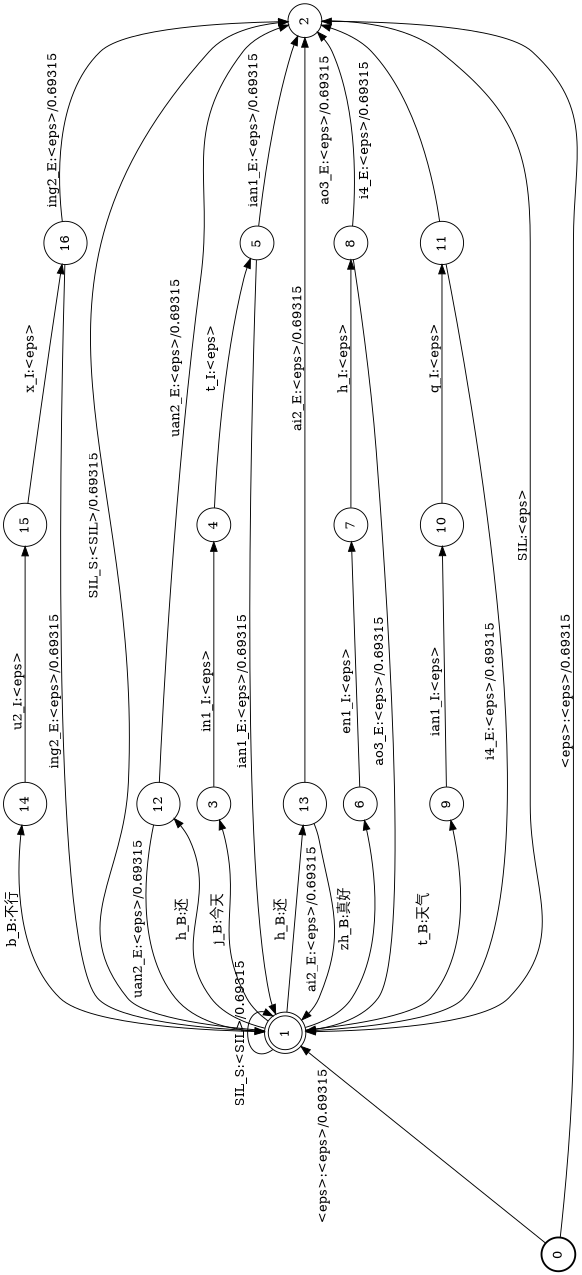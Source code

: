 digraph FST {
rankdir = LR;
size = "8.5,11";
label = "";
center = 1;
orientation = Landscape;
ranksep = "0.4";
nodesep = "0.25";
0 [label = "0", shape = circle, style = bold, fontsize = 14]
	0 -> 1 [label = "<eps>:<eps>/0.69315", fontsize = 14];
	0 -> 2 [label = "<eps>:<eps>/0.69315", fontsize = 14];
1 [label = "1", shape = doublecircle, style = solid, fontsize = 14]
	1 -> 1 [label = "SIL_S:<SIL>/0.69315", fontsize = 14];
	1 -> 2 [label = "SIL_S:<SIL>/0.69315", fontsize = 14];
	1 -> 14 [label = "b_B:不行", fontsize = 14];
	1 -> 3 [label = "j_B:今天", fontsize = 14];
	1 -> 9 [label = "t_B:天气", fontsize = 14];
	1 -> 6 [label = "zh_B:真好", fontsize = 14];
	1 -> 12 [label = "h_B:还", fontsize = 14];
	1 -> 13 [label = "h_B:还", fontsize = 14];
2 [label = "2", shape = circle, style = solid, fontsize = 14]
	2 -> 1 [label = "SIL:<eps>", fontsize = 14];
3 [label = "3", shape = circle, style = solid, fontsize = 14]
	3 -> 4 [label = "in1_I:<eps>", fontsize = 14];
4 [label = "4", shape = circle, style = solid, fontsize = 14]
	4 -> 5 [label = "t_I:<eps>", fontsize = 14];
5 [label = "5", shape = circle, style = solid, fontsize = 14]
	5 -> 1 [label = "ian1_E:<eps>/0.69315", fontsize = 14];
	5 -> 2 [label = "ian1_E:<eps>/0.69315", fontsize = 14];
6 [label = "6", shape = circle, style = solid, fontsize = 14]
	6 -> 7 [label = "en1_I:<eps>", fontsize = 14];
7 [label = "7", shape = circle, style = solid, fontsize = 14]
	7 -> 8 [label = "h_I:<eps>", fontsize = 14];
8 [label = "8", shape = circle, style = solid, fontsize = 14]
	8 -> 1 [label = "ao3_E:<eps>/0.69315", fontsize = 14];
	8 -> 2 [label = "ao3_E:<eps>/0.69315", fontsize = 14];
9 [label = "9", shape = circle, style = solid, fontsize = 14]
	9 -> 10 [label = "ian1_I:<eps>", fontsize = 14];
10 [label = "10", shape = circle, style = solid, fontsize = 14]
	10 -> 11 [label = "q_I:<eps>", fontsize = 14];
11 [label = "11", shape = circle, style = solid, fontsize = 14]
	11 -> 1 [label = "i4_E:<eps>/0.69315", fontsize = 14];
	11 -> 2 [label = "i4_E:<eps>/0.69315", fontsize = 14];
12 [label = "12", shape = circle, style = solid, fontsize = 14]
	12 -> 1 [label = "uan2_E:<eps>/0.69315", fontsize = 14];
	12 -> 2 [label = "uan2_E:<eps>/0.69315", fontsize = 14];
13 [label = "13", shape = circle, style = solid, fontsize = 14]
	13 -> 1 [label = "ai2_E:<eps>/0.69315", fontsize = 14];
	13 -> 2 [label = "ai2_E:<eps>/0.69315", fontsize = 14];
14 [label = "14", shape = circle, style = solid, fontsize = 14]
	14 -> 15 [label = "u2_I:<eps>", fontsize = 14];
15 [label = "15", shape = circle, style = solid, fontsize = 14]
	15 -> 16 [label = "x_I:<eps>", fontsize = 14];
16 [label = "16", shape = circle, style = solid, fontsize = 14]
	16 -> 1 [label = "ing2_E:<eps>/0.69315", fontsize = 14];
	16 -> 2 [label = "ing2_E:<eps>/0.69315", fontsize = 14];
}
